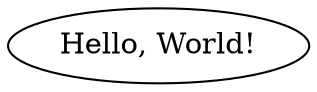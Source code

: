 graph hello {

// Comment: Hello World from ``dot``
// a graph with a single node Node1

Node1 [label="Hello, World!"]

}
